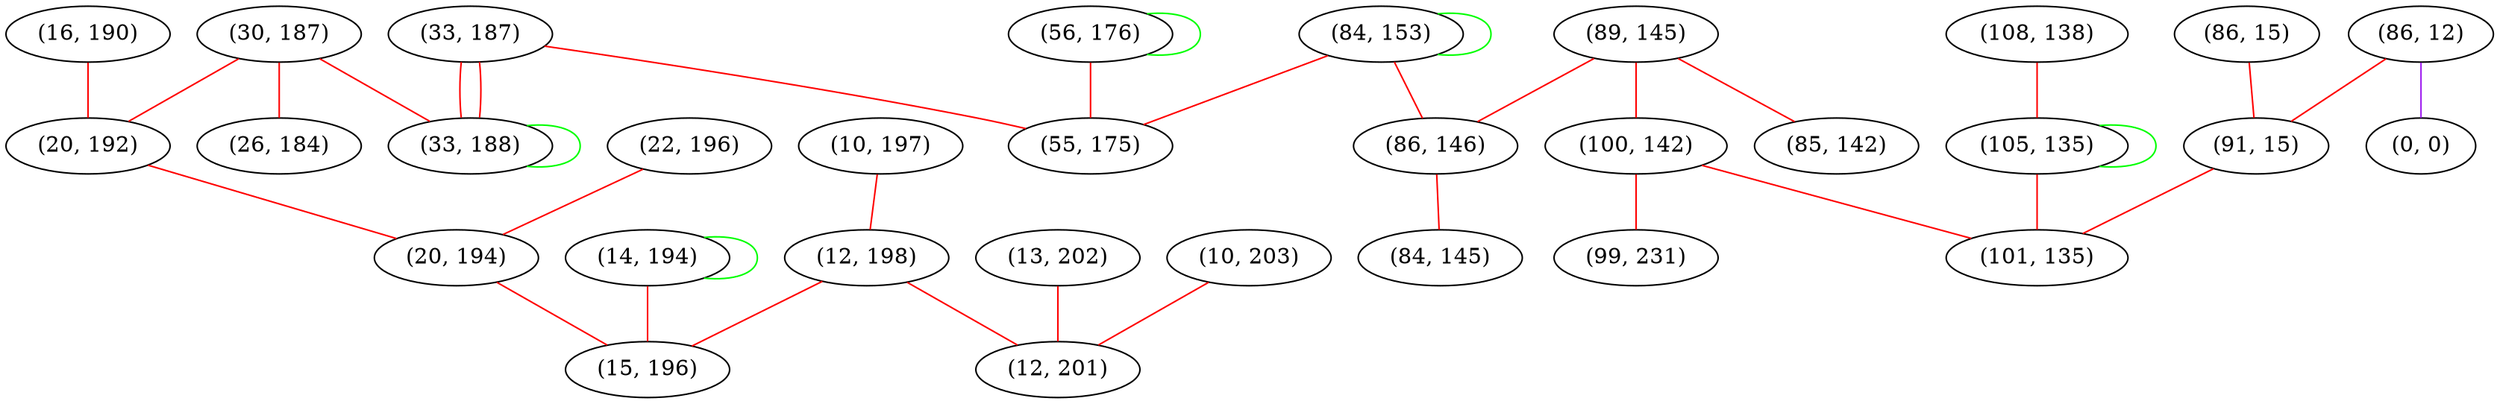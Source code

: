 graph "" {
"(30, 187)";
"(33, 187)";
"(86, 15)";
"(22, 196)";
"(108, 138)";
"(84, 153)";
"(14, 194)";
"(13, 202)";
"(105, 135)";
"(10, 197)";
"(89, 145)";
"(16, 190)";
"(56, 176)";
"(100, 142)";
"(86, 146)";
"(86, 12)";
"(55, 175)";
"(85, 142)";
"(0, 0)";
"(10, 203)";
"(91, 15)";
"(101, 135)";
"(99, 231)";
"(84, 145)";
"(26, 184)";
"(12, 198)";
"(20, 192)";
"(12, 201)";
"(33, 188)";
"(20, 194)";
"(15, 196)";
"(30, 187)" -- "(26, 184)"  [color=red, key=0, weight=1];
"(30, 187)" -- "(33, 188)"  [color=red, key=0, weight=1];
"(30, 187)" -- "(20, 192)"  [color=red, key=0, weight=1];
"(33, 187)" -- "(55, 175)"  [color=red, key=0, weight=1];
"(33, 187)" -- "(33, 188)"  [color=red, key=0, weight=1];
"(33, 187)" -- "(33, 188)"  [color=red, key=1, weight=1];
"(86, 15)" -- "(91, 15)"  [color=red, key=0, weight=1];
"(22, 196)" -- "(20, 194)"  [color=red, key=0, weight=1];
"(108, 138)" -- "(105, 135)"  [color=red, key=0, weight=1];
"(84, 153)" -- "(86, 146)"  [color=red, key=0, weight=1];
"(84, 153)" -- "(84, 153)"  [color=green, key=0, weight=2];
"(84, 153)" -- "(55, 175)"  [color=red, key=0, weight=1];
"(14, 194)" -- "(15, 196)"  [color=red, key=0, weight=1];
"(14, 194)" -- "(14, 194)"  [color=green, key=0, weight=2];
"(13, 202)" -- "(12, 201)"  [color=red, key=0, weight=1];
"(105, 135)" -- "(101, 135)"  [color=red, key=0, weight=1];
"(105, 135)" -- "(105, 135)"  [color=green, key=0, weight=2];
"(10, 197)" -- "(12, 198)"  [color=red, key=0, weight=1];
"(89, 145)" -- "(85, 142)"  [color=red, key=0, weight=1];
"(89, 145)" -- "(86, 146)"  [color=red, key=0, weight=1];
"(89, 145)" -- "(100, 142)"  [color=red, key=0, weight=1];
"(16, 190)" -- "(20, 192)"  [color=red, key=0, weight=1];
"(56, 176)" -- "(56, 176)"  [color=green, key=0, weight=2];
"(56, 176)" -- "(55, 175)"  [color=red, key=0, weight=1];
"(100, 142)" -- "(99, 231)"  [color=red, key=0, weight=1];
"(100, 142)" -- "(101, 135)"  [color=red, key=0, weight=1];
"(86, 146)" -- "(84, 145)"  [color=red, key=0, weight=1];
"(86, 12)" -- "(91, 15)"  [color=red, key=0, weight=1];
"(86, 12)" -- "(0, 0)"  [color=purple, key=0, weight=4];
"(10, 203)" -- "(12, 201)"  [color=red, key=0, weight=1];
"(91, 15)" -- "(101, 135)"  [color=red, key=0, weight=1];
"(12, 198)" -- "(15, 196)"  [color=red, key=0, weight=1];
"(12, 198)" -- "(12, 201)"  [color=red, key=0, weight=1];
"(20, 192)" -- "(20, 194)"  [color=red, key=0, weight=1];
"(33, 188)" -- "(33, 188)"  [color=green, key=0, weight=2];
"(20, 194)" -- "(15, 196)"  [color=red, key=0, weight=1];
}
